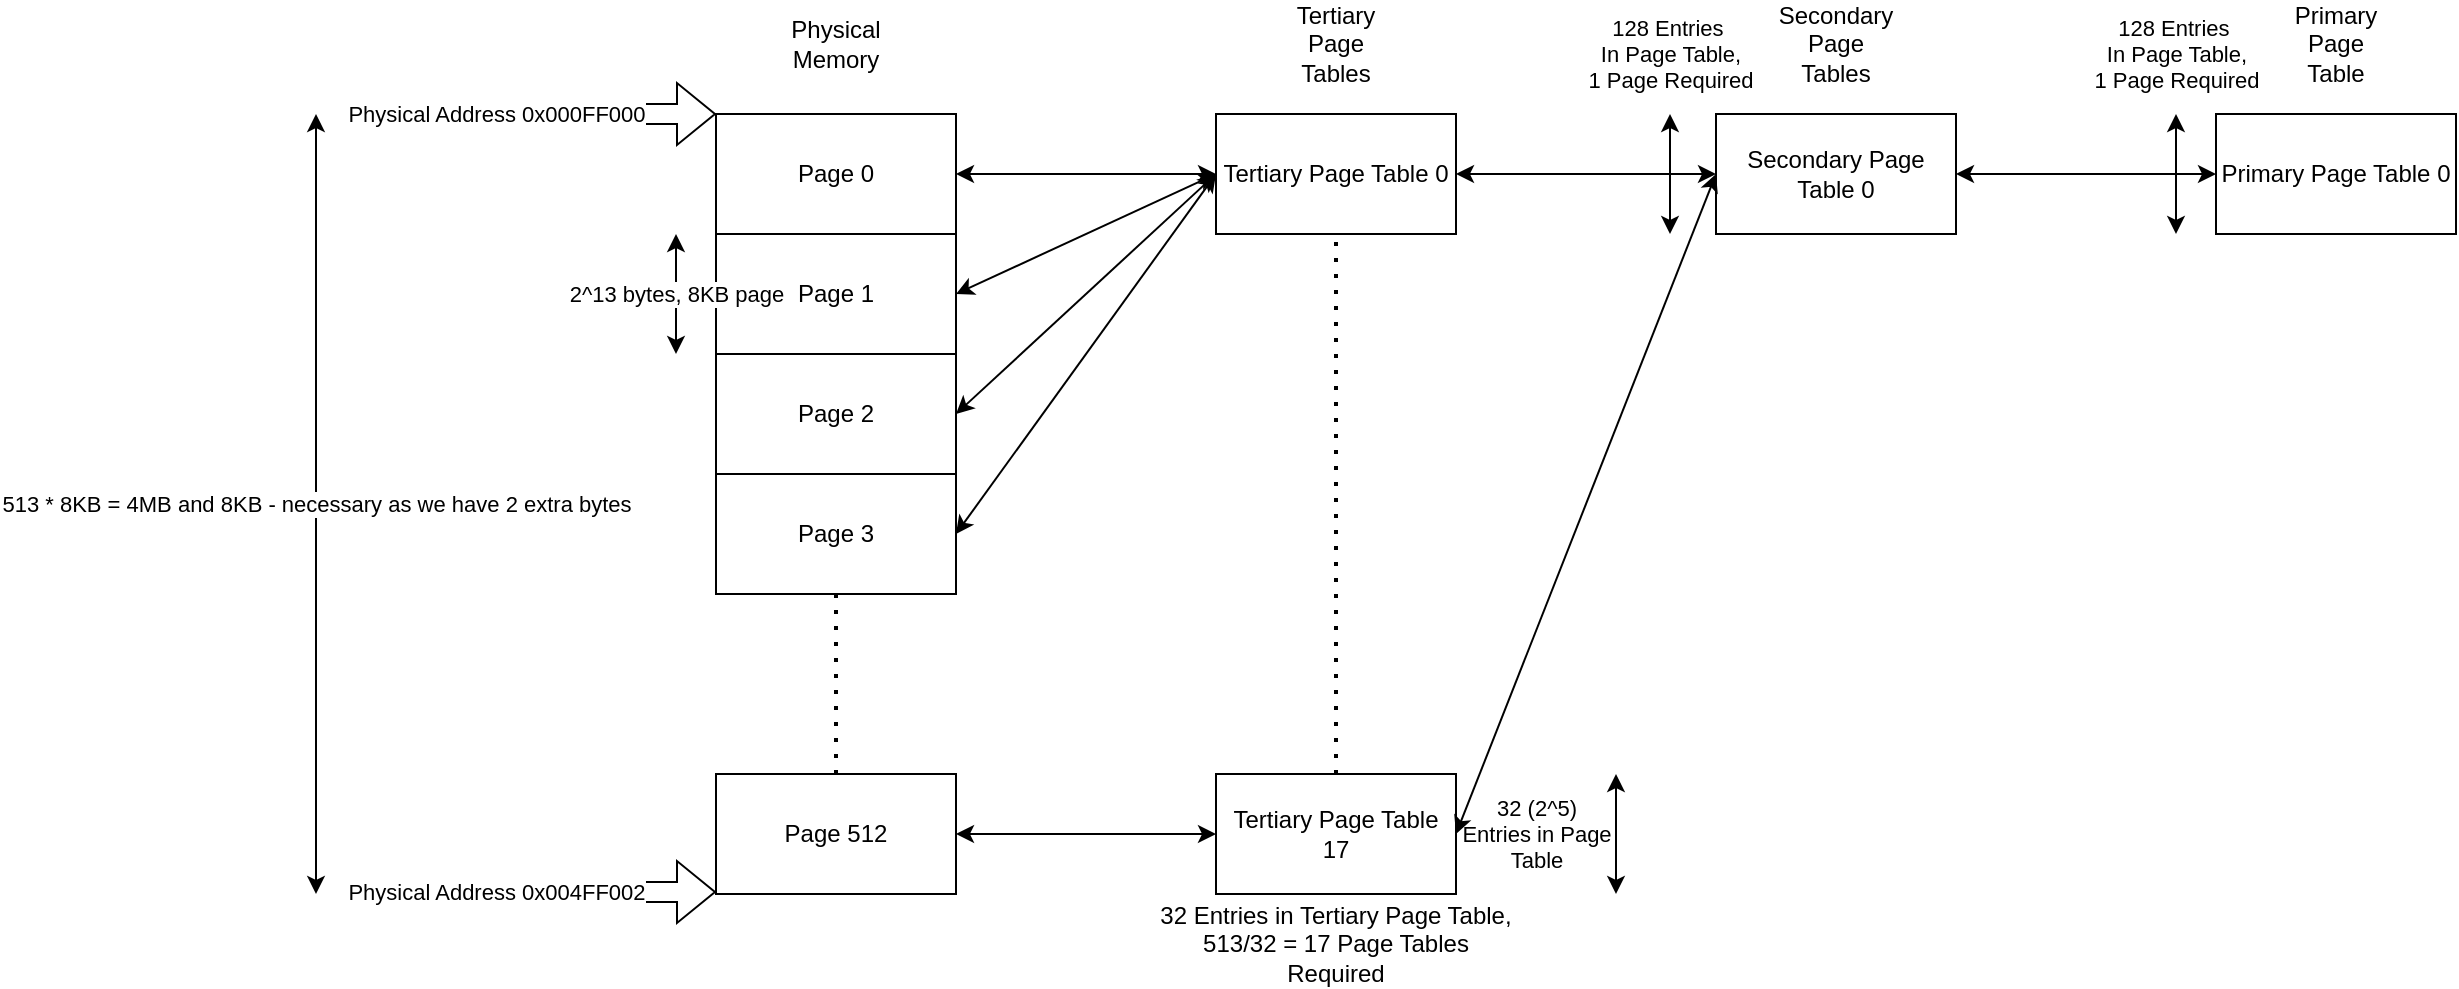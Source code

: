 <mxfile>
    <diagram id="D4uo4PPuO1mmKzMtp3vS" name="Page-1">
        <mxGraphModel dx="2476" dy="864" grid="1" gridSize="10" guides="1" tooltips="1" connect="1" arrows="1" fold="1" page="1" pageScale="1" pageWidth="827" pageHeight="1169" background="#FFFFFF" math="0" shadow="0">
            <root>
                <mxCell id="0"/>
                <mxCell id="1" parent="0"/>
                <mxCell id="lHQKWS6F-UGgx3MxF6t4-1" value="Page 1" style="rounded=0;whiteSpace=wrap;html=1;" parent="1" vertex="1">
                    <mxGeometry x="350" y="270" width="120" height="60" as="geometry"/>
                </mxCell>
                <mxCell id="lHQKWS6F-UGgx3MxF6t4-2" value="Page 0" style="rounded=0;whiteSpace=wrap;html=1;" parent="1" vertex="1">
                    <mxGeometry x="350" y="210" width="120" height="60" as="geometry"/>
                </mxCell>
                <mxCell id="lHQKWS6F-UGgx3MxF6t4-3" value="Page 512" style="rounded=0;whiteSpace=wrap;html=1;" parent="1" vertex="1">
                    <mxGeometry x="350" y="540" width="120" height="60" as="geometry"/>
                </mxCell>
                <mxCell id="lHQKWS6F-UGgx3MxF6t4-4" value="Page 3" style="rounded=0;whiteSpace=wrap;html=1;" parent="1" vertex="1">
                    <mxGeometry x="350" y="390" width="120" height="60" as="geometry"/>
                </mxCell>
                <mxCell id="lHQKWS6F-UGgx3MxF6t4-5" value="Page 2" style="rounded=0;whiteSpace=wrap;html=1;" parent="1" vertex="1">
                    <mxGeometry x="350" y="330" width="120" height="60" as="geometry"/>
                </mxCell>
                <mxCell id="lHQKWS6F-UGgx3MxF6t4-6" value="Physical Memory" style="text;html=1;strokeColor=none;fillColor=none;align=center;verticalAlign=middle;whiteSpace=wrap;rounded=0;" parent="1" vertex="1">
                    <mxGeometry x="380" y="160" width="60" height="30" as="geometry"/>
                </mxCell>
                <mxCell id="lHQKWS6F-UGgx3MxF6t4-7" value="" style="endArrow=none;dashed=1;html=1;dashPattern=1 3;strokeWidth=2;rounded=0;entryX=0.5;entryY=1;entryDx=0;entryDy=0;exitX=0.5;exitY=0;exitDx=0;exitDy=0;" parent="1" source="lHQKWS6F-UGgx3MxF6t4-3" target="lHQKWS6F-UGgx3MxF6t4-4" edge="1">
                    <mxGeometry width="50" height="50" relative="1" as="geometry">
                        <mxPoint x="160" y="520" as="sourcePoint"/>
                        <mxPoint x="210" y="470" as="targetPoint"/>
                    </mxGeometry>
                </mxCell>
                <mxCell id="lHQKWS6F-UGgx3MxF6t4-8" value="Physical Address&amp;nbsp;0x000FF000" style="shape=flexArrow;endArrow=classic;html=1;rounded=0;" parent="1" edge="1">
                    <mxGeometry x="-1" y="-30" width="50" height="50" relative="1" as="geometry">
                        <mxPoint x="270" y="210.0" as="sourcePoint"/>
                        <mxPoint x="350" y="210.0" as="targetPoint"/>
                        <mxPoint x="-30" y="-30" as="offset"/>
                    </mxGeometry>
                </mxCell>
                <mxCell id="lHQKWS6F-UGgx3MxF6t4-9" value="2^13 bytes, 8KB page" style="endArrow=classic;startArrow=classic;html=1;rounded=0;" parent="1" edge="1">
                    <mxGeometry width="50" height="50" relative="1" as="geometry">
                        <mxPoint x="330" y="330" as="sourcePoint"/>
                        <mxPoint x="330" y="270.0" as="targetPoint"/>
                    </mxGeometry>
                </mxCell>
                <mxCell id="lHQKWS6F-UGgx3MxF6t4-10" value="513 * 8KB = 4MB and 8KB - necessary as we have 2 extra bytes" style="endArrow=classic;startArrow=classic;html=1;rounded=0;" parent="1" edge="1">
                    <mxGeometry width="50" height="50" relative="1" as="geometry">
                        <mxPoint x="150" y="600" as="sourcePoint"/>
                        <mxPoint x="150" y="210.0" as="targetPoint"/>
                    </mxGeometry>
                </mxCell>
                <mxCell id="lHQKWS6F-UGgx3MxF6t4-11" value="Tertiary Page Tables" style="text;html=1;strokeColor=none;fillColor=none;align=center;verticalAlign=middle;whiteSpace=wrap;rounded=0;" parent="1" vertex="1">
                    <mxGeometry x="630" y="160" width="60" height="30" as="geometry"/>
                </mxCell>
                <mxCell id="lHQKWS6F-UGgx3MxF6t4-12" value="Tertiary Page Table 0" style="rounded=0;whiteSpace=wrap;html=1;" parent="1" vertex="1">
                    <mxGeometry x="600" y="210" width="120" height="60" as="geometry"/>
                </mxCell>
                <mxCell id="lHQKWS6F-UGgx3MxF6t4-13" value="Tertiary Page Table 17" style="rounded=0;whiteSpace=wrap;html=1;" parent="1" vertex="1">
                    <mxGeometry x="600" y="540" width="120" height="60" as="geometry"/>
                </mxCell>
                <mxCell id="lHQKWS6F-UGgx3MxF6t4-14" value="" style="endArrow=none;dashed=1;html=1;dashPattern=1 3;strokeWidth=2;rounded=0;entryX=0.5;entryY=1;entryDx=0;entryDy=0;exitX=0.5;exitY=0;exitDx=0;exitDy=0;" parent="1" source="lHQKWS6F-UGgx3MxF6t4-13" target="lHQKWS6F-UGgx3MxF6t4-12" edge="1">
                    <mxGeometry width="50" height="50" relative="1" as="geometry">
                        <mxPoint x="420" y="550" as="sourcePoint"/>
                        <mxPoint x="420" y="460" as="targetPoint"/>
                    </mxGeometry>
                </mxCell>
                <mxCell id="lHQKWS6F-UGgx3MxF6t4-15" value="32 (2^5)&lt;br&gt;Entries in Page&lt;br&gt;Table" style="endArrow=classic;startArrow=classic;html=1;rounded=0;" parent="1" edge="1">
                    <mxGeometry y="40" width="50" height="50" relative="1" as="geometry">
                        <mxPoint x="800" y="600" as="sourcePoint"/>
                        <mxPoint x="800" y="540" as="targetPoint"/>
                        <mxPoint as="offset"/>
                    </mxGeometry>
                </mxCell>
                <mxCell id="lHQKWS6F-UGgx3MxF6t4-16" value="" style="endArrow=classic;startArrow=classic;html=1;rounded=0;exitX=1;exitY=0.5;exitDx=0;exitDy=0;entryX=0;entryY=0.5;entryDx=0;entryDy=0;" parent="1" source="lHQKWS6F-UGgx3MxF6t4-4" target="lHQKWS6F-UGgx3MxF6t4-12" edge="1">
                    <mxGeometry width="50" height="50" relative="1" as="geometry">
                        <mxPoint x="610" y="390" as="sourcePoint"/>
                        <mxPoint x="660" y="340" as="targetPoint"/>
                    </mxGeometry>
                </mxCell>
                <mxCell id="lHQKWS6F-UGgx3MxF6t4-17" value="" style="endArrow=classic;startArrow=classic;html=1;rounded=0;exitX=1;exitY=0.5;exitDx=0;exitDy=0;entryX=0;entryY=0.5;entryDx=0;entryDy=0;" parent="1" source="lHQKWS6F-UGgx3MxF6t4-5" target="lHQKWS6F-UGgx3MxF6t4-12" edge="1">
                    <mxGeometry width="50" height="50" relative="1" as="geometry">
                        <mxPoint x="480" y="430" as="sourcePoint"/>
                        <mxPoint x="610" y="250" as="targetPoint"/>
                    </mxGeometry>
                </mxCell>
                <mxCell id="lHQKWS6F-UGgx3MxF6t4-18" value="" style="endArrow=classic;startArrow=classic;html=1;rounded=0;exitX=1;exitY=0.5;exitDx=0;exitDy=0;entryX=0;entryY=0.5;entryDx=0;entryDy=0;" parent="1" source="lHQKWS6F-UGgx3MxF6t4-1" target="lHQKWS6F-UGgx3MxF6t4-12" edge="1">
                    <mxGeometry width="50" height="50" relative="1" as="geometry">
                        <mxPoint x="480" y="370" as="sourcePoint"/>
                        <mxPoint x="610" y="250" as="targetPoint"/>
                    </mxGeometry>
                </mxCell>
                <mxCell id="lHQKWS6F-UGgx3MxF6t4-19" value="" style="endArrow=classic;startArrow=classic;html=1;rounded=0;exitX=1;exitY=0.5;exitDx=0;exitDy=0;entryX=0;entryY=0.5;entryDx=0;entryDy=0;" parent="1" source="lHQKWS6F-UGgx3MxF6t4-2" target="lHQKWS6F-UGgx3MxF6t4-12" edge="1">
                    <mxGeometry width="50" height="50" relative="1" as="geometry">
                        <mxPoint x="480" y="310" as="sourcePoint"/>
                        <mxPoint x="610" y="250" as="targetPoint"/>
                    </mxGeometry>
                </mxCell>
                <mxCell id="lHQKWS6F-UGgx3MxF6t4-20" value="" style="endArrow=classic;startArrow=classic;html=1;rounded=0;exitX=1;exitY=0.5;exitDx=0;exitDy=0;entryX=0;entryY=0.5;entryDx=0;entryDy=0;" parent="1" source="lHQKWS6F-UGgx3MxF6t4-3" target="lHQKWS6F-UGgx3MxF6t4-13" edge="1">
                    <mxGeometry width="50" height="50" relative="1" as="geometry">
                        <mxPoint x="480" y="250" as="sourcePoint"/>
                        <mxPoint x="610" y="250" as="targetPoint"/>
                    </mxGeometry>
                </mxCell>
                <mxCell id="lHQKWS6F-UGgx3MxF6t4-21" value="32 Entries in Tertiary Page Table, 513/32 = 17 Page Tables Required" style="text;html=1;strokeColor=none;fillColor=none;align=center;verticalAlign=middle;whiteSpace=wrap;rounded=0;" parent="1" vertex="1">
                    <mxGeometry x="570" y="610" width="180" height="30" as="geometry"/>
                </mxCell>
                <mxCell id="lHQKWS6F-UGgx3MxF6t4-22" value="Physical Address 0x004FF002" style="shape=flexArrow;endArrow=classic;html=1;rounded=0;" parent="1" edge="1">
                    <mxGeometry x="-1" y="-30" width="50" height="50" relative="1" as="geometry">
                        <mxPoint x="270" y="599" as="sourcePoint"/>
                        <mxPoint x="350" y="599" as="targetPoint"/>
                        <mxPoint x="-30" y="-30" as="offset"/>
                    </mxGeometry>
                </mxCell>
                <mxCell id="lHQKWS6F-UGgx3MxF6t4-23" value="Secondary Page Tables" style="text;html=1;strokeColor=none;fillColor=none;align=center;verticalAlign=middle;whiteSpace=wrap;rounded=0;" parent="1" vertex="1">
                    <mxGeometry x="880" y="160" width="60" height="30" as="geometry"/>
                </mxCell>
                <mxCell id="lHQKWS6F-UGgx3MxF6t4-24" value="Secondary Page Table 0" style="rounded=0;whiteSpace=wrap;html=1;" parent="1" vertex="1">
                    <mxGeometry x="850" y="210" width="120" height="60" as="geometry"/>
                </mxCell>
                <mxCell id="lHQKWS6F-UGgx3MxF6t4-26" value="128 Entries&amp;nbsp;&lt;br&gt;In Page Table,&lt;br&gt;1 Page Required" style="endArrow=classic;startArrow=classic;html=1;rounded=0;" parent="1" edge="1">
                    <mxGeometry x="1" y="30" width="50" height="50" relative="1" as="geometry">
                        <mxPoint x="827" y="270" as="sourcePoint"/>
                        <mxPoint x="827" y="210.0" as="targetPoint"/>
                        <mxPoint x="30" y="-30" as="offset"/>
                    </mxGeometry>
                </mxCell>
                <mxCell id="lHQKWS6F-UGgx3MxF6t4-27" value="" style="endArrow=classic;startArrow=classic;html=1;rounded=0;entryX=0;entryY=0.5;entryDx=0;entryDy=0;exitX=1;exitY=0.5;exitDx=0;exitDy=0;" parent="1" source="lHQKWS6F-UGgx3MxF6t4-12" target="lHQKWS6F-UGgx3MxF6t4-24" edge="1">
                    <mxGeometry width="50" height="50" relative="1" as="geometry">
                        <mxPoint x="750" y="240" as="sourcePoint"/>
                        <mxPoint x="840" y="240" as="targetPoint"/>
                    </mxGeometry>
                </mxCell>
                <mxCell id="lHQKWS6F-UGgx3MxF6t4-28" value="" style="endArrow=classic;startArrow=classic;html=1;rounded=0;entryX=1;entryY=0.5;entryDx=0;entryDy=0;exitX=0;exitY=0.5;exitDx=0;exitDy=0;" parent="1" source="lHQKWS6F-UGgx3MxF6t4-24" target="lHQKWS6F-UGgx3MxF6t4-13" edge="1">
                    <mxGeometry width="50" height="50" relative="1" as="geometry">
                        <mxPoint x="780" y="440" as="sourcePoint"/>
                        <mxPoint x="830" y="390" as="targetPoint"/>
                    </mxGeometry>
                </mxCell>
                <mxCell id="lHQKWS6F-UGgx3MxF6t4-29" value="Primary Page Table" style="text;html=1;strokeColor=none;fillColor=none;align=center;verticalAlign=middle;whiteSpace=wrap;rounded=0;" parent="1" vertex="1">
                    <mxGeometry x="1130" y="160" width="60" height="30" as="geometry"/>
                </mxCell>
                <mxCell id="lHQKWS6F-UGgx3MxF6t4-30" value="Primary Page Table 0" style="rounded=0;whiteSpace=wrap;html=1;" parent="1" vertex="1">
                    <mxGeometry x="1100" y="210" width="120" height="60" as="geometry"/>
                </mxCell>
                <mxCell id="lHQKWS6F-UGgx3MxF6t4-32" value="" style="endArrow=classic;startArrow=classic;html=1;rounded=0;entryX=0;entryY=0.5;entryDx=0;entryDy=0;exitX=1;exitY=0.5;exitDx=0;exitDy=0;" parent="1" source="lHQKWS6F-UGgx3MxF6t4-24" target="lHQKWS6F-UGgx3MxF6t4-30" edge="1">
                    <mxGeometry width="50" height="50" relative="1" as="geometry">
                        <mxPoint x="730" y="250" as="sourcePoint"/>
                        <mxPoint x="860" y="250" as="targetPoint"/>
                    </mxGeometry>
                </mxCell>
                <mxCell id="lHQKWS6F-UGgx3MxF6t4-34" value="128 Entries&amp;nbsp;&lt;br&gt;In Page Table,&lt;br&gt;1 Page Required" style="endArrow=classic;startArrow=classic;html=1;rounded=0;" parent="1" edge="1">
                    <mxGeometry x="1" y="30" width="50" height="50" relative="1" as="geometry">
                        <mxPoint x="1080" y="270" as="sourcePoint"/>
                        <mxPoint x="1080" y="210.0" as="targetPoint"/>
                        <mxPoint x="30" y="-30" as="offset"/>
                    </mxGeometry>
                </mxCell>
            </root>
        </mxGraphModel>
    </diagram>
</mxfile>